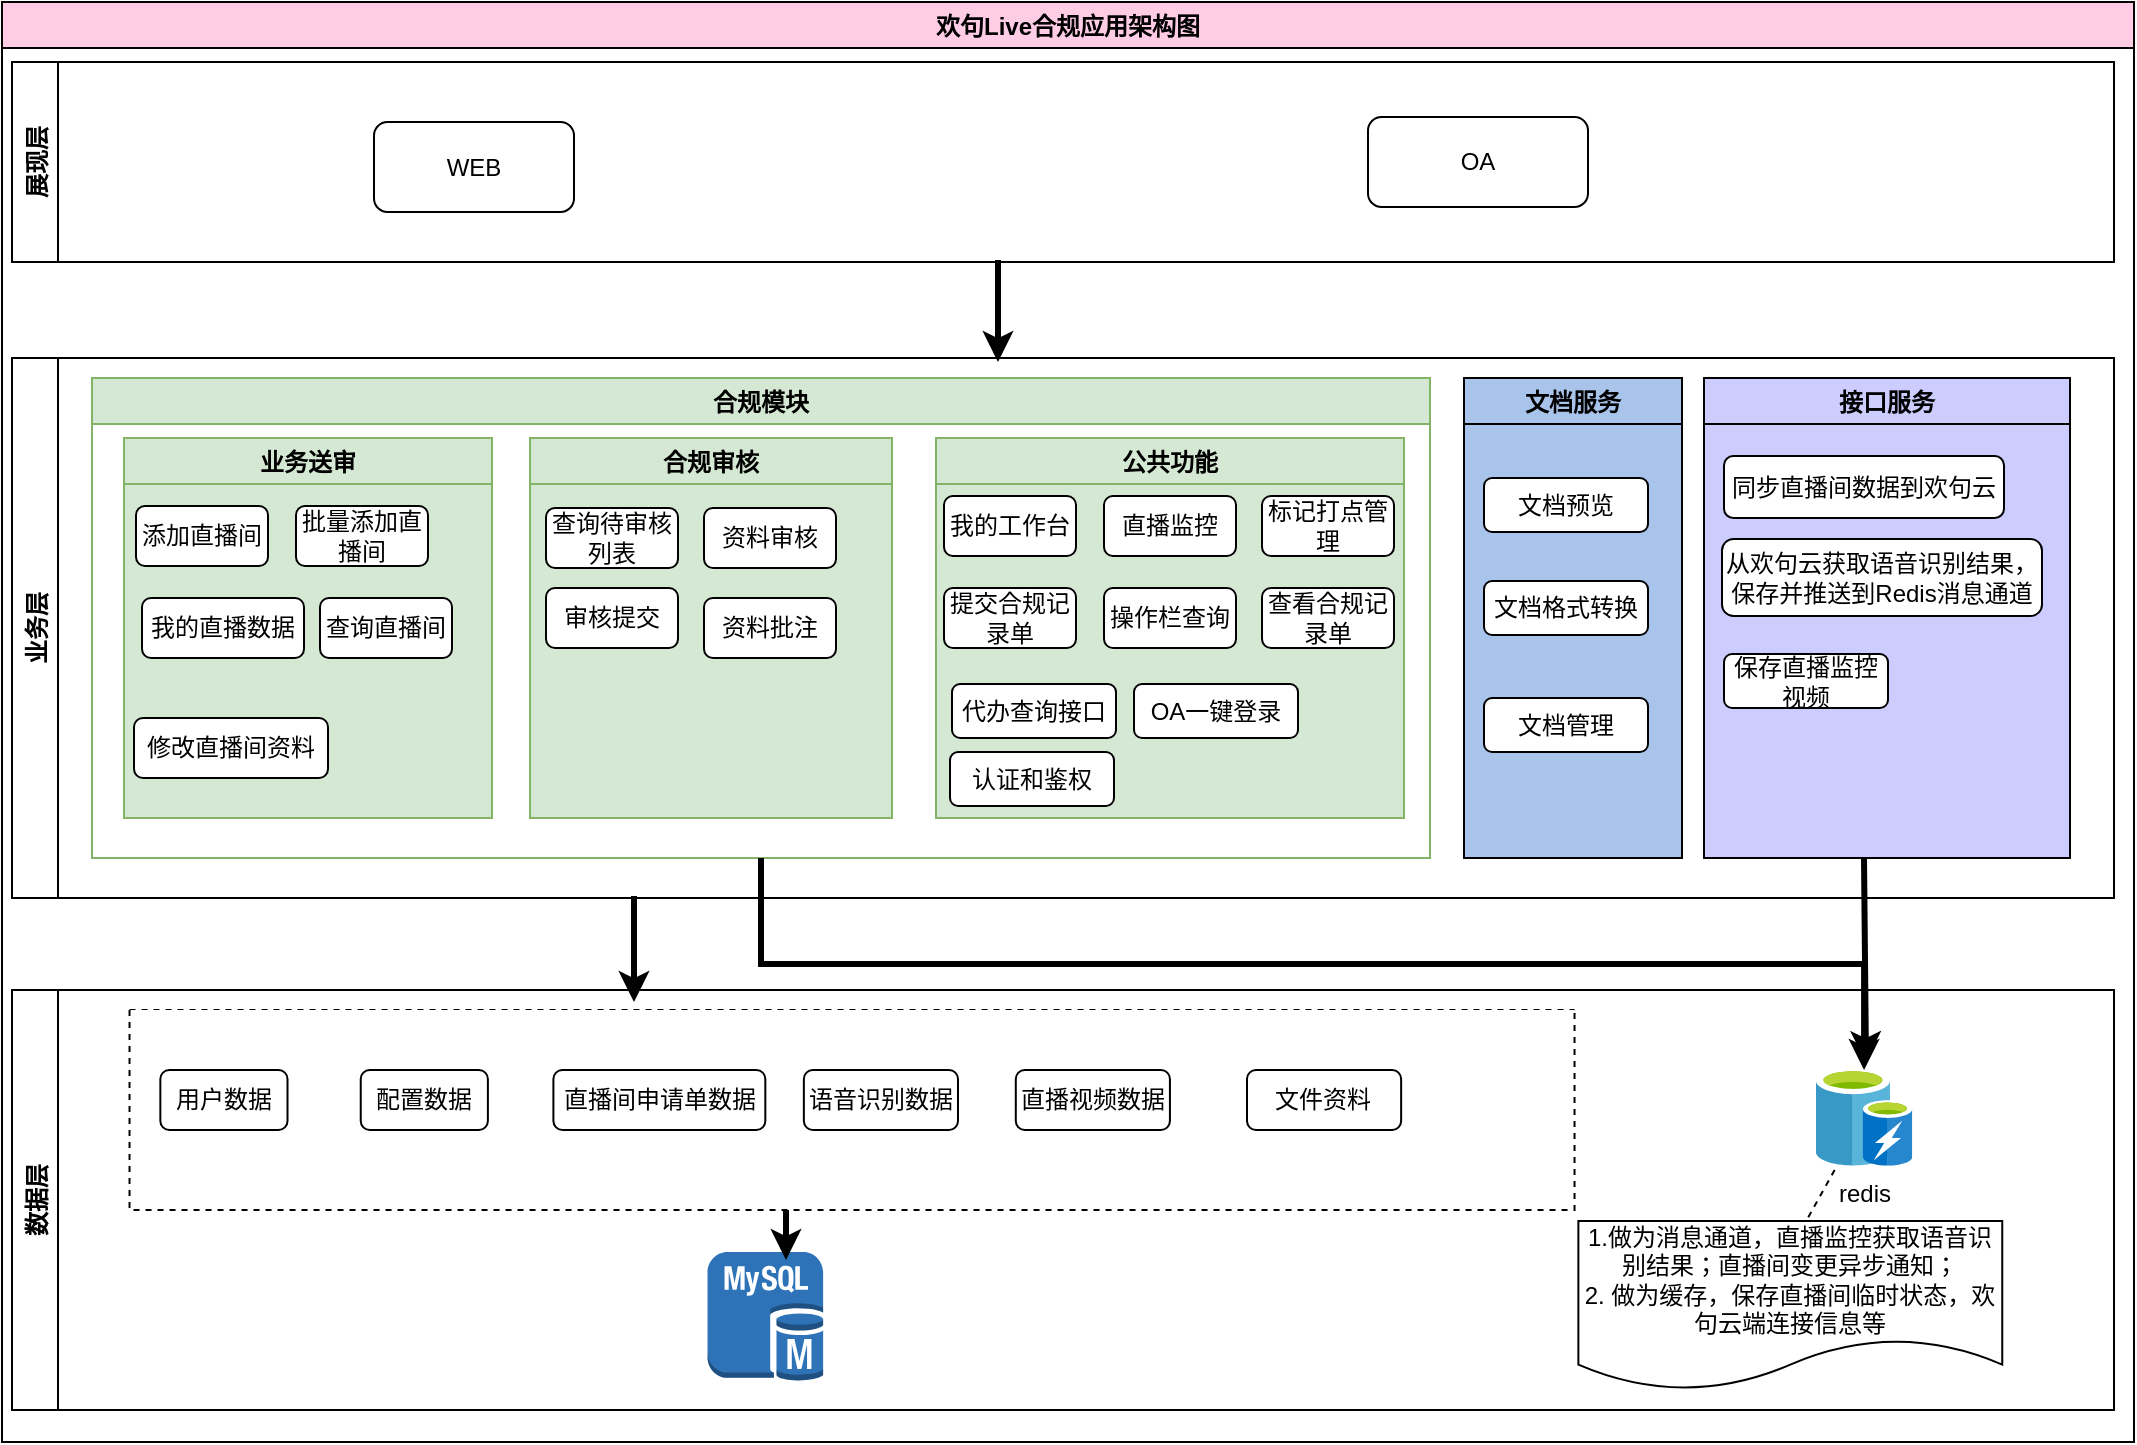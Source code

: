 <mxfile version="16.3.0" type="github">
  <diagram id="RGCNb0BmkwuMMQMb4ELD" name="Page-1">
    <mxGraphModel dx="1422" dy="747" grid="1" gridSize="10" guides="1" tooltips="1" connect="1" arrows="1" fold="1" page="1" pageScale="1" pageWidth="827" pageHeight="1169" math="0" shadow="0">
      <root>
        <mxCell id="0" />
        <mxCell id="1" parent="0" />
        <mxCell id="x4gcO5bAAS3uo_amFbTj-112" value="欢句Live合规应用架构图" style="swimlane;fillColor=#FFCCE6;" vertex="1" parent="1">
          <mxGeometry x="34" y="60" width="1066" height="720" as="geometry" />
        </mxCell>
        <mxCell id="x4gcO5bAAS3uo_amFbTj-122" value="" style="endArrow=classic;html=1;rounded=0;strokeColor=#000000;strokeWidth=3;elbow=vertical;" edge="1" parent="x4gcO5bAAS3uo_amFbTj-112">
          <mxGeometry width="50" height="50" relative="1" as="geometry">
            <mxPoint x="498" y="129" as="sourcePoint" />
            <mxPoint x="498" y="180" as="targetPoint" />
          </mxGeometry>
        </mxCell>
        <mxCell id="x4gcO5bAAS3uo_amFbTj-123" value="" style="endArrow=classic;html=1;rounded=0;strokeColor=#000000;strokeWidth=3;elbow=vertical;" edge="1" parent="x4gcO5bAAS3uo_amFbTj-112">
          <mxGeometry width="50" height="50" relative="1" as="geometry">
            <mxPoint x="316" y="447" as="sourcePoint" />
            <mxPoint x="316" y="500" as="targetPoint" />
          </mxGeometry>
        </mxCell>
        <mxCell id="x4gcO5bAAS3uo_amFbTj-3" value="展现层" style="swimlane;horizontal=0;" vertex="1" parent="1">
          <mxGeometry x="39" y="90" width="1051" height="100" as="geometry" />
        </mxCell>
        <mxCell id="x4gcO5bAAS3uo_amFbTj-4" value="WEB" style="rounded=1;whiteSpace=wrap;html=1;" vertex="1" parent="x4gcO5bAAS3uo_amFbTj-3">
          <mxGeometry x="181" y="30" width="100" height="45" as="geometry" />
        </mxCell>
        <mxCell id="x4gcO5bAAS3uo_amFbTj-5" value="OA" style="rounded=1;whiteSpace=wrap;html=1;" vertex="1" parent="x4gcO5bAAS3uo_amFbTj-3">
          <mxGeometry x="678" y="27.5" width="110" height="45" as="geometry" />
        </mxCell>
        <mxCell id="x4gcO5bAAS3uo_amFbTj-6" value="业务层" style="swimlane;horizontal=0;" vertex="1" parent="1">
          <mxGeometry x="39" y="238" width="1051" height="270" as="geometry" />
        </mxCell>
        <mxCell id="x4gcO5bAAS3uo_amFbTj-9" value="合规模块" style="swimlane;fillColor=#d5e8d4;strokeColor=#82b366;" vertex="1" parent="x4gcO5bAAS3uo_amFbTj-6">
          <mxGeometry x="40" y="10" width="669" height="240" as="geometry" />
        </mxCell>
        <mxCell id="x4gcO5bAAS3uo_amFbTj-61" value="业务送审" style="swimlane;fillColor=#d5e8d4;strokeColor=#82b366;swimlaneFillColor=#D5E8D4;" vertex="1" parent="x4gcO5bAAS3uo_amFbTj-9">
          <mxGeometry x="16" y="30" width="184" height="190" as="geometry" />
        </mxCell>
        <mxCell id="x4gcO5bAAS3uo_amFbTj-62" value="添加直播间" style="rounded=1;whiteSpace=wrap;html=1;" vertex="1" parent="x4gcO5bAAS3uo_amFbTj-61">
          <mxGeometry x="6" y="34" width="66" height="30" as="geometry" />
        </mxCell>
        <mxCell id="x4gcO5bAAS3uo_amFbTj-63" value="批量添加直播间" style="rounded=1;whiteSpace=wrap;html=1;" vertex="1" parent="x4gcO5bAAS3uo_amFbTj-61">
          <mxGeometry x="86" y="34" width="66" height="30" as="geometry" />
        </mxCell>
        <mxCell id="x4gcO5bAAS3uo_amFbTj-64" value="查询直播间" style="rounded=1;whiteSpace=wrap;html=1;" vertex="1" parent="x4gcO5bAAS3uo_amFbTj-61">
          <mxGeometry x="98" y="80" width="66" height="30" as="geometry" />
        </mxCell>
        <mxCell id="x4gcO5bAAS3uo_amFbTj-65" value="我的直播数据" style="rounded=1;whiteSpace=wrap;html=1;" vertex="1" parent="x4gcO5bAAS3uo_amFbTj-61">
          <mxGeometry x="9" y="80" width="81" height="30" as="geometry" />
        </mxCell>
        <mxCell id="x4gcO5bAAS3uo_amFbTj-66" value="修改直播间资料" style="rounded=1;whiteSpace=wrap;html=1;" vertex="1" parent="x4gcO5bAAS3uo_amFbTj-61">
          <mxGeometry x="5" y="140" width="97" height="30" as="geometry" />
        </mxCell>
        <mxCell id="x4gcO5bAAS3uo_amFbTj-67" value="合规审核" style="swimlane;fillColor=#d5e8d4;strokeColor=#82b366;swimlaneFillColor=#D5E8D4;" vertex="1" parent="x4gcO5bAAS3uo_amFbTj-9">
          <mxGeometry x="219" y="30" width="181" height="190" as="geometry" />
        </mxCell>
        <mxCell id="x4gcO5bAAS3uo_amFbTj-68" value="查询待审核列表" style="rounded=1;whiteSpace=wrap;html=1;" vertex="1" parent="x4gcO5bAAS3uo_amFbTj-67">
          <mxGeometry x="8" y="35" width="66" height="30" as="geometry" />
        </mxCell>
        <mxCell id="x4gcO5bAAS3uo_amFbTj-69" value="资料审核" style="rounded=1;whiteSpace=wrap;html=1;" vertex="1" parent="x4gcO5bAAS3uo_amFbTj-67">
          <mxGeometry x="87" y="35" width="66" height="30" as="geometry" />
        </mxCell>
        <mxCell id="x4gcO5bAAS3uo_amFbTj-70" value="资料批注" style="rounded=1;whiteSpace=wrap;html=1;" vertex="1" parent="x4gcO5bAAS3uo_amFbTj-67">
          <mxGeometry x="87" y="80" width="66" height="30" as="geometry" />
        </mxCell>
        <mxCell id="x4gcO5bAAS3uo_amFbTj-71" value="审核提交" style="rounded=1;whiteSpace=wrap;html=1;" vertex="1" parent="x4gcO5bAAS3uo_amFbTj-67">
          <mxGeometry x="8" y="75" width="66" height="30" as="geometry" />
        </mxCell>
        <mxCell id="x4gcO5bAAS3uo_amFbTj-72" value="公共功能" style="swimlane;fillColor=#d5e8d4;strokeColor=#82b366;swimlaneFillColor=#D5E8D4;" vertex="1" parent="x4gcO5bAAS3uo_amFbTj-9">
          <mxGeometry x="422" y="30" width="234" height="190" as="geometry" />
        </mxCell>
        <mxCell id="x4gcO5bAAS3uo_amFbTj-73" value="我的工作台" style="rounded=1;whiteSpace=wrap;html=1;" vertex="1" parent="x4gcO5bAAS3uo_amFbTj-72">
          <mxGeometry x="4" y="29" width="66" height="30" as="geometry" />
        </mxCell>
        <mxCell id="x4gcO5bAAS3uo_amFbTj-74" value="直播监控" style="rounded=1;whiteSpace=wrap;html=1;" vertex="1" parent="x4gcO5bAAS3uo_amFbTj-72">
          <mxGeometry x="84" y="29" width="66" height="30" as="geometry" />
        </mxCell>
        <mxCell id="x4gcO5bAAS3uo_amFbTj-75" value="标记打点管理" style="rounded=1;whiteSpace=wrap;html=1;" vertex="1" parent="x4gcO5bAAS3uo_amFbTj-72">
          <mxGeometry x="163" y="29" width="66" height="30" as="geometry" />
        </mxCell>
        <mxCell id="x4gcO5bAAS3uo_amFbTj-76" value="提交合规记录单" style="rounded=1;whiteSpace=wrap;html=1;" vertex="1" parent="x4gcO5bAAS3uo_amFbTj-72">
          <mxGeometry x="4" y="75" width="66" height="30" as="geometry" />
        </mxCell>
        <mxCell id="x4gcO5bAAS3uo_amFbTj-77" value="操作栏查询" style="rounded=1;whiteSpace=wrap;html=1;" vertex="1" parent="x4gcO5bAAS3uo_amFbTj-72">
          <mxGeometry x="84" y="75" width="66" height="30" as="geometry" />
        </mxCell>
        <mxCell id="x4gcO5bAAS3uo_amFbTj-78" value="查看合规记录单" style="rounded=1;whiteSpace=wrap;html=1;" vertex="1" parent="x4gcO5bAAS3uo_amFbTj-72">
          <mxGeometry x="163" y="75" width="66" height="30" as="geometry" />
        </mxCell>
        <mxCell id="x4gcO5bAAS3uo_amFbTj-79" value="代办查询接口" style="rounded=1;whiteSpace=wrap;html=1;" vertex="1" parent="x4gcO5bAAS3uo_amFbTj-72">
          <mxGeometry x="8" y="123" width="82" height="27" as="geometry" />
        </mxCell>
        <mxCell id="x4gcO5bAAS3uo_amFbTj-107" value="OA一键登录" style="rounded=1;whiteSpace=wrap;html=1;" vertex="1" parent="x4gcO5bAAS3uo_amFbTj-72">
          <mxGeometry x="99" y="123" width="82" height="27" as="geometry" />
        </mxCell>
        <mxCell id="x4gcO5bAAS3uo_amFbTj-106" value="认证和鉴权" style="rounded=1;whiteSpace=wrap;html=1;" vertex="1" parent="x4gcO5bAAS3uo_amFbTj-72">
          <mxGeometry x="7" y="157" width="82" height="27" as="geometry" />
        </mxCell>
        <mxCell id="x4gcO5bAAS3uo_amFbTj-80" value="文档服务" style="swimlane;fillColor=#A9C4EB;swimlaneFillColor=#A9C4EB;" vertex="1" parent="x4gcO5bAAS3uo_amFbTj-6">
          <mxGeometry x="726" y="10" width="109" height="240" as="geometry" />
        </mxCell>
        <mxCell id="x4gcO5bAAS3uo_amFbTj-81" value="文档预览" style="rounded=1;whiteSpace=wrap;html=1;" vertex="1" parent="x4gcO5bAAS3uo_amFbTj-80">
          <mxGeometry x="10" y="50" width="82" height="27" as="geometry" />
        </mxCell>
        <mxCell id="x4gcO5bAAS3uo_amFbTj-82" value="文档格式转换" style="rounded=1;whiteSpace=wrap;html=1;" vertex="1" parent="x4gcO5bAAS3uo_amFbTj-80">
          <mxGeometry x="10" y="101.5" width="82" height="27" as="geometry" />
        </mxCell>
        <mxCell id="x4gcO5bAAS3uo_amFbTj-83" value="文档管理" style="rounded=1;whiteSpace=wrap;html=1;" vertex="1" parent="x4gcO5bAAS3uo_amFbTj-80">
          <mxGeometry x="10" y="160" width="82" height="27" as="geometry" />
        </mxCell>
        <mxCell id="x4gcO5bAAS3uo_amFbTj-84" value="接口服务" style="swimlane;fillColor=#CCCCFF;swimlaneFillColor=#CCCCFF;" vertex="1" parent="x4gcO5bAAS3uo_amFbTj-6">
          <mxGeometry x="846" y="10" width="183" height="240" as="geometry" />
        </mxCell>
        <mxCell id="x4gcO5bAAS3uo_amFbTj-85" value="同步直播间数据到欢句云" style="rounded=1;whiteSpace=wrap;html=1;" vertex="1" parent="x4gcO5bAAS3uo_amFbTj-84">
          <mxGeometry x="10" y="39" width="140" height="31" as="geometry" />
        </mxCell>
        <mxCell id="x4gcO5bAAS3uo_amFbTj-86" value="从欢句云获取语音识别结果，保存并推送到Redis消息通道" style="rounded=1;whiteSpace=wrap;html=1;" vertex="1" parent="x4gcO5bAAS3uo_amFbTj-84">
          <mxGeometry x="9" y="80.5" width="160" height="38.5" as="geometry" />
        </mxCell>
        <mxCell id="x4gcO5bAAS3uo_amFbTj-87" value="保存直播监控视频" style="rounded=1;whiteSpace=wrap;html=1;" vertex="1" parent="x4gcO5bAAS3uo_amFbTj-84">
          <mxGeometry x="10" y="138" width="82" height="27" as="geometry" />
        </mxCell>
        <mxCell id="x4gcO5bAAS3uo_amFbTj-113" value="" style="group" vertex="1" connectable="0" parent="1">
          <mxGeometry x="39" y="554" width="1051" height="210" as="geometry" />
        </mxCell>
        <mxCell id="x4gcO5bAAS3uo_amFbTj-90" value="数据层" style="swimlane;horizontal=0;" vertex="1" parent="x4gcO5bAAS3uo_amFbTj-113">
          <mxGeometry width="1051" height="210" as="geometry" />
        </mxCell>
        <mxCell id="x4gcO5bAAS3uo_amFbTj-101" value="redis&lt;br&gt;" style="sketch=0;aspect=fixed;html=1;points=[];align=center;image;fontSize=12;image=img/lib/mscae/Cache_including_Redis.svg;" vertex="1" parent="x4gcO5bAAS3uo_amFbTj-90">
          <mxGeometry x="901.966" y="40" width="48.167" height="48.167" as="geometry" />
        </mxCell>
        <mxCell id="x4gcO5bAAS3uo_amFbTj-127" value="" style="endArrow=none;html=1;rounded=0;strokeColor=#000000;strokeWidth=1;elbow=vertical;entryX=0.536;entryY=0.006;entryDx=0;entryDy=0;entryPerimeter=0;dashed=1;" edge="1" parent="x4gcO5bAAS3uo_amFbTj-90" target="x4gcO5bAAS3uo_amFbTj-126">
          <mxGeometry width="50" height="50" relative="1" as="geometry">
            <mxPoint x="911.316" y="90" as="sourcePoint" />
            <mxPoint x="906.5" y="116" as="targetPoint" />
          </mxGeometry>
        </mxCell>
        <mxCell id="x4gcO5bAAS3uo_amFbTj-92" value="" style="swimlane;startSize=0;dashed=1;swimlaneFillColor=#FFFFFF;" vertex="1" parent="x4gcO5bAAS3uo_amFbTj-113">
          <mxGeometry x="58.764" y="10" width="722.502" height="100" as="geometry" />
        </mxCell>
        <mxCell id="x4gcO5bAAS3uo_amFbTj-93" value="用户数据" style="rounded=1;whiteSpace=wrap;html=1;" vertex="1" parent="x4gcO5bAAS3uo_amFbTj-113">
          <mxGeometry x="74.177" y="40" width="63.58" height="30" as="geometry" />
        </mxCell>
        <mxCell id="x4gcO5bAAS3uo_amFbTj-94" value="配置数据" style="rounded=1;whiteSpace=wrap;html=1;" vertex="1" parent="x4gcO5bAAS3uo_amFbTj-113">
          <mxGeometry x="174.364" y="40" width="63.58" height="30" as="geometry" />
        </mxCell>
        <mxCell id="x4gcO5bAAS3uo_amFbTj-95" value="直播间申请单数据" style="rounded=1;whiteSpace=wrap;html=1;" vertex="1" parent="x4gcO5bAAS3uo_amFbTj-113">
          <mxGeometry x="270.698" y="40" width="105.967" height="30" as="geometry" />
        </mxCell>
        <mxCell id="x4gcO5bAAS3uo_amFbTj-96" value="语音识别数据" style="rounded=1;whiteSpace=wrap;html=1;" vertex="1" parent="x4gcO5bAAS3uo_amFbTj-113">
          <mxGeometry x="395.931" y="40" width="77.067" height="30" as="geometry" />
        </mxCell>
        <mxCell id="x4gcO5bAAS3uo_amFbTj-97" value="直播视频数据" style="rounded=1;whiteSpace=wrap;html=1;" vertex="1" parent="x4gcO5bAAS3uo_amFbTj-113">
          <mxGeometry x="501.898" y="40" width="77.067" height="30" as="geometry" />
        </mxCell>
        <mxCell id="x4gcO5bAAS3uo_amFbTj-98" value="文件资料" style="rounded=1;whiteSpace=wrap;html=1;" vertex="1" parent="x4gcO5bAAS3uo_amFbTj-113">
          <mxGeometry x="617.499" y="40" width="77.067" height="30" as="geometry" />
        </mxCell>
        <mxCell id="x4gcO5bAAS3uo_amFbTj-104" value="" style="outlineConnect=0;dashed=0;verticalLabelPosition=bottom;verticalAlign=top;align=center;html=1;shape=mxgraph.aws3.mysql_db_instance;fillColor=#2E73B8;gradientColor=none;" vertex="1" parent="x4gcO5bAAS3uo_amFbTj-113">
          <mxGeometry x="347.764" y="131" width="57.8" height="64.5" as="geometry" />
        </mxCell>
        <mxCell id="x4gcO5bAAS3uo_amFbTj-126" value="1.做为消息通道，直播监控获取语音识别结果；直播间变更异步通知；&lt;br&gt;2. 做为缓存，保存直播间临时状态，欢句云端连接信息等" style="shape=document;whiteSpace=wrap;html=1;boundedLbl=1;" vertex="1" parent="x4gcO5bAAS3uo_amFbTj-113">
          <mxGeometry x="783.192" y="115.5" width="211.934" height="84.5" as="geometry" />
        </mxCell>
        <mxCell id="x4gcO5bAAS3uo_amFbTj-119" value="" style="endArrow=classic;html=1;rounded=0;exitX=0.5;exitY=1;exitDx=0;exitDy=0;edgeStyle=elbowEdgeStyle;elbow=vertical;strokeWidth=3;" edge="1" parent="1" source="x4gcO5bAAS3uo_amFbTj-9" target="x4gcO5bAAS3uo_amFbTj-101">
          <mxGeometry width="50" height="50" relative="1" as="geometry">
            <mxPoint x="410" y="530" as="sourcePoint" />
            <mxPoint x="480" y="500" as="targetPoint" />
          </mxGeometry>
        </mxCell>
        <mxCell id="x4gcO5bAAS3uo_amFbTj-120" value="" style="endArrow=classic;html=1;rounded=0;elbow=vertical;strokeWidth=3;" edge="1" parent="1">
          <mxGeometry width="50" height="50" relative="1" as="geometry">
            <mxPoint x="965" y="488" as="sourcePoint" />
            <mxPoint x="966" y="590" as="targetPoint" />
          </mxGeometry>
        </mxCell>
        <mxCell id="x4gcO5bAAS3uo_amFbTj-124" value="" style="endArrow=classic;html=1;rounded=0;strokeColor=#000000;strokeWidth=3;elbow=vertical;" edge="1" parent="1">
          <mxGeometry width="50" height="50" relative="1" as="geometry">
            <mxPoint x="426" y="664" as="sourcePoint" />
            <mxPoint x="426" y="689" as="targetPoint" />
          </mxGeometry>
        </mxCell>
      </root>
    </mxGraphModel>
  </diagram>
</mxfile>
